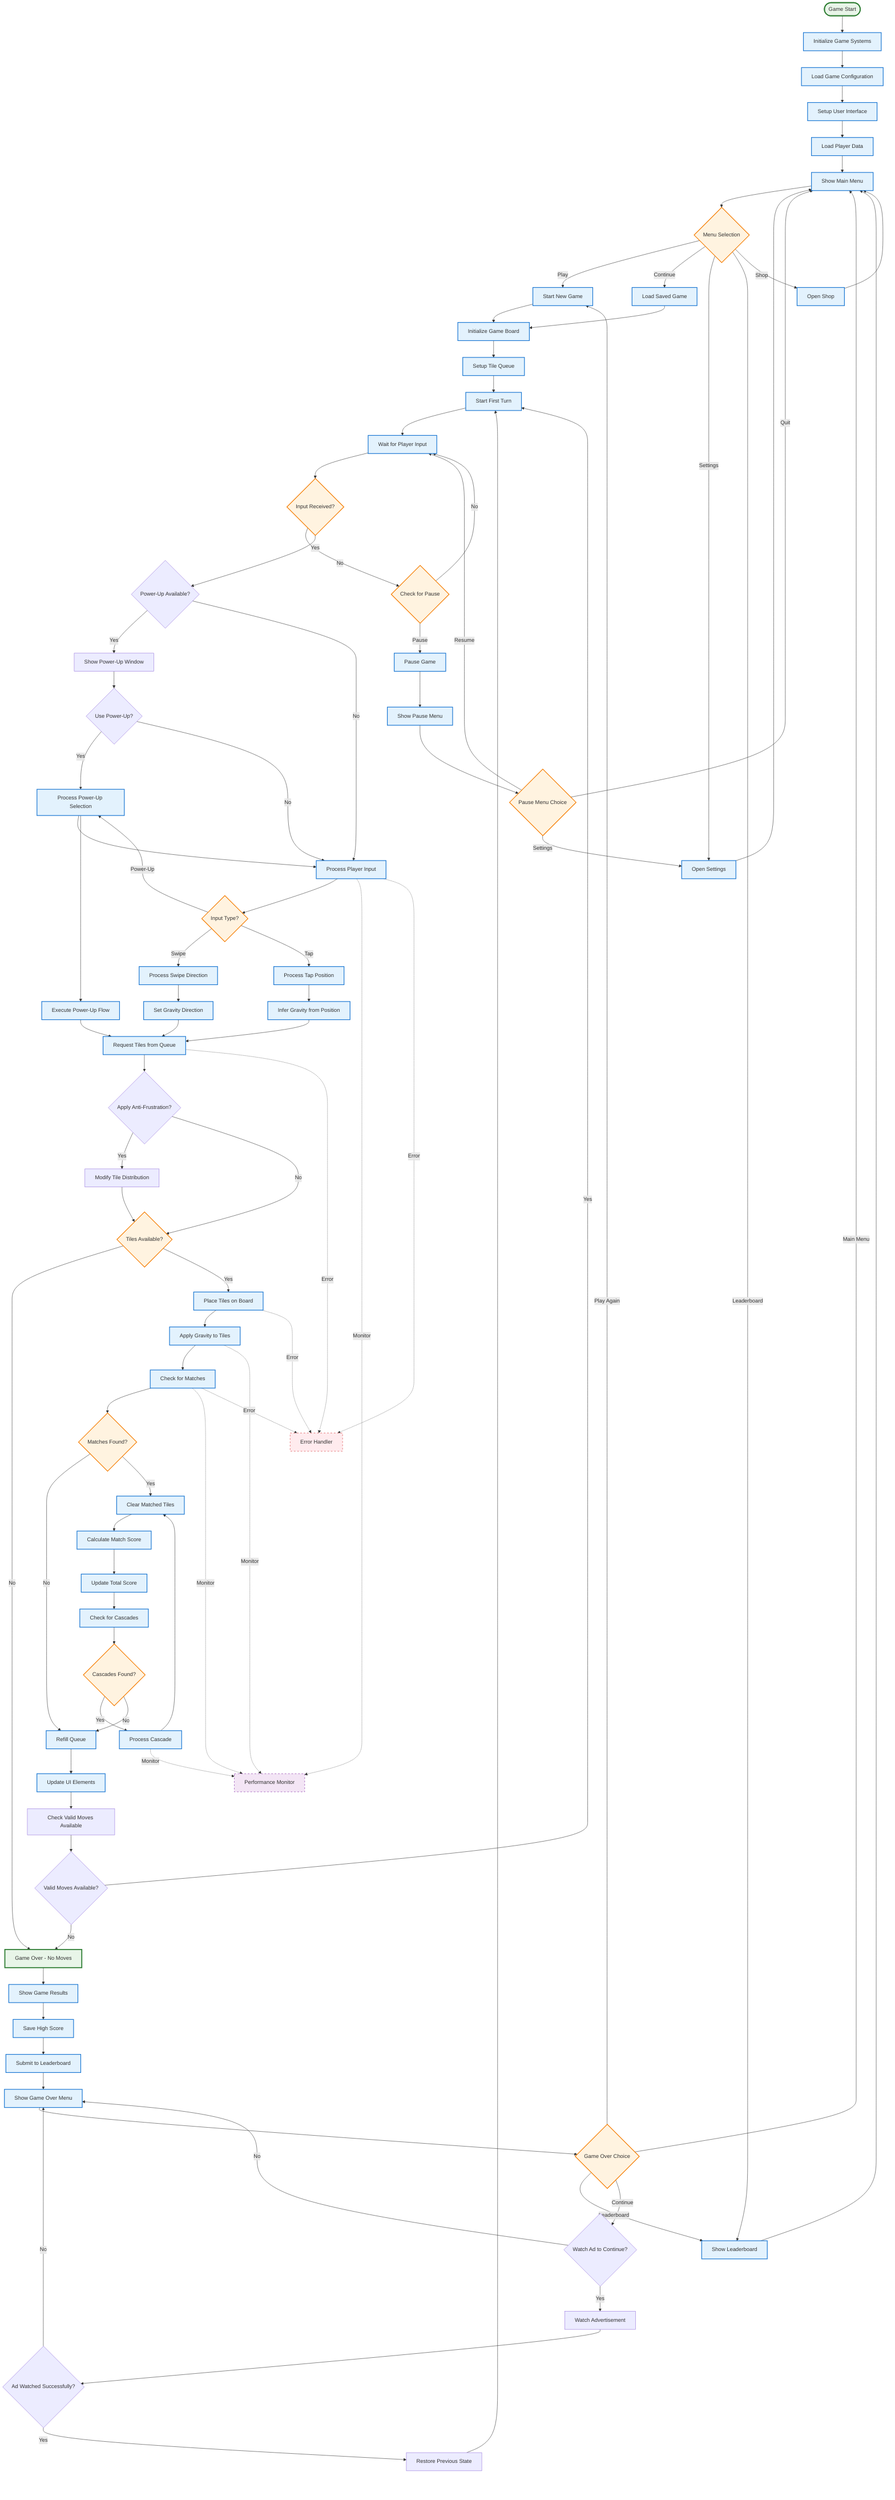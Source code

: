 flowchart TD
    Start([Game Start]) --> Initialize[Initialize Game Systems]
    Initialize --> LoadConfig[Load Game Configuration]
    LoadConfig --> SetupUI[Setup User Interface]
    SetupUI --> LoadPlayerData[Load Player Data]
    LoadPlayerData --> ShowMenu[Show Main Menu]
    
    ShowMenu --> MenuChoice{Menu Selection}
    MenuChoice -->|Play| StartGame[Start New Game]
    MenuChoice -->|Continue| LoadGame[Load Saved Game]
    MenuChoice -->|Settings| OpenSettings[Open Settings]
    MenuChoice -->|Leaderboard| ShowLeaderboard[Show Leaderboard]
    MenuChoice -->|Shop| OpenShop[Open Shop]
    
    OpenSettings --> ShowMenu
    ShowLeaderboard --> ShowMenu
    OpenShop --> ShowMenu
    
    StartGame --> InitializeBoard[Initialize Game Board]
    LoadGame --> InitializeBoard
    InitializeBoard --> SetupQueue[Setup Tile Queue]
    SetupQueue --> StartTurn[Start First Turn]
    
    StartTurn --> WaitInput[Wait for Player Input]
    WaitInput --> InputReceived{Input Received?}
    InputReceived -->|No| CheckPause{Check for Pause}
    CheckPause -->|Pause| PauseGame[Pause Game]
    CheckPause -->|No| WaitInput
    
    PauseGame --> PauseMenu[Show Pause Menu]
    PauseMenu --> PauseChoice{Pause Menu Choice}
    PauseChoice -->|Resume| WaitInput
    PauseChoice -->|Settings| OpenSettings
    PauseChoice -->|Quit| ShowMenu
    
    InputReceived -->|Yes| CheckPowerUpAvailable{Power-Up Available?}
    CheckPowerUpAvailable -->|Yes| PowerUpWindow[Show Power-Up Window]
    CheckPowerUpAvailable -->|No| ProcessInput[Process Player Input]
    
    PowerUpWindow --> PowerUpChoice{Use Power-Up?}
    PowerUpChoice -->|Yes| ProcessPowerUp[Process Power-Up Selection]
    PowerUpChoice -->|No| ProcessInput
    ProcessPowerUp --> ProcessInput
    ProcessInput --> InputType{Input Type?}
    
    InputType -->|Swipe| ProcessSwipe[Process Swipe Direction]
    InputType -->|Tap| ProcessTap[Process Tap Position]
    InputType -->|Power-Up| ProcessPowerUp[Process Power-Up Selection]
    
    ProcessSwipe --> SetGravity[Set Gravity Direction]
    ProcessTap --> InferGravity[Infer Gravity from Position]
    SetGravity --> RequestTiles[Request Tiles from Queue]
    InferGravity --> RequestTiles
    
    ProcessPowerUp --> PowerUpFlow[Execute Power-Up Flow]
    PowerUpFlow --> RequestTiles
    
    RequestTiles --> CheckAntiFrustration{Apply Anti-Frustration?}
    CheckAntiFrustration -->|Yes| ModifyTileDistribution[Modify Tile Distribution]
    ModifyTileDistribution --> TilesAvailable{Tiles Available?}
    CheckAntiFrustration -->|No| TilesAvailable
    TilesAvailable -->|No| GameOver[Game Over - No Moves]
    TilesAvailable -->|Yes| PlaceTiles[Place Tiles on Board]
    
    PlaceTiles --> ApplyGravity[Apply Gravity to Tiles]
    ApplyGravity --> CheckMatches[Check for Matches]
    
    CheckMatches --> MatchesFound{Matches Found?}
    MatchesFound -->|No| RefillQueue[Refill Queue]
    MatchesFound -->|Yes| ClearMatches[Clear Matched Tiles]
    
    ClearMatches --> CalculateScore[Calculate Match Score]
    CalculateScore --> UpdateScore[Update Total Score]
    UpdateScore --> CheckCascades[Check for Cascades]
    
    CheckCascades --> CascadesFound{Cascades Found?}
    CascadesFound -->|Yes| ProcessCascade[Process Cascade]
    ProcessCascade --> ClearMatches
    CascadesFound -->|No| RefillQueue
    
    RefillQueue --> UpdateUI[Update UI Elements]
    UpdateUI --> CheckValidMoves[Check Valid Moves Available]
    
    CheckValidMoves --> ValidMovesAvailable{Valid Moves Available?}
    ValidMovesAvailable -->|No| GameOver
    ValidMovesAvailable -->|Yes| StartTurn
    
    GameOver --> ShowResults[Show Game Results]
    ShowResults --> SaveScore[Save High Score]
    SaveScore --> SubmitScore[Submit to Leaderboard]
    SubmitScore --> GameOverMenu[Show Game Over Menu]
    
    GameOverMenu --> GameOverChoice{Game Over Choice}
    GameOverChoice -->|Play Again| StartGame
    GameOverChoice -->|Main Menu| ShowMenu
    GameOverChoice -->|Leaderboard| ShowLeaderboard
    GameOverChoice -->|Continue| ContinueOption{Watch Ad to Continue?}
    
    ContinueOption -->|Yes| WatchAd[Watch Advertisement]
    WatchAd --> AdSuccess{Ad Watched Successfully?}
    AdSuccess -->|Yes| RestoreGameState[Restore Previous State]
    RestoreGameState --> StartTurn
    AdSuccess -->|No| GameOverMenu
    
    ContinueOption -->|No| GameOverMenu
    
    %% Performance Monitoring Points
    ProcessInput -.->|Monitor| PerfMonitor[Performance Monitor]
    ApplyGravity -.->|Monitor| PerfMonitor
    CheckMatches -.->|Monitor| PerfMonitor
    ProcessCascade -.->|Monitor| PerfMonitor
    
    %% Error Handling
    ProcessInput -.->|Error| ErrorHandler[Error Handler]
    RequestTiles -.->|Error| ErrorHandler
    PlaceTiles -.->|Error| ErrorHandler
    CheckMatches -.->|Error| ErrorHandler
    
    %% Styling
    classDef startEnd fill:#e8f5e8,stroke:#2e7d32,stroke-width:3px
    classDef process fill:#e3f2fd,stroke:#1976d2,stroke-width:2px
    classDef decision fill:#fff3e0,stroke:#f57c00,stroke-width:2px
    classDef monitor fill:#f3e5f5,stroke:#7b1fa2,stroke-width:1px,stroke-dasharray: 5 5
    classDef error fill:#ffebee,stroke:#d32f2f,stroke-width:1px,stroke-dasharray: 5 5
    
    class Start,GameOver startEnd
    class Initialize,LoadConfig,SetupUI,LoadPlayerData,ShowMenu,StartGame,LoadGame,OpenSettings,ShowLeaderboard,OpenShop,InitializeBoard,SetupQueue,StartTurn,WaitInput,ProcessInput,ProcessSwipe,ProcessTap,ProcessPowerUp,SetGravity,InferGravity,PowerUpFlow,RequestTiles,PlaceTiles,ApplyGravity,CheckMatches,ClearMatches,CalculateScore,UpdateScore,CheckCascades,ProcessCascade,RefillQueue,UpdateUI,CheckGameOver,ShowResults,SaveScore,SubmitScore,GameOverMenu,PauseGame,PauseMenu process
    class MenuChoice,InputReceived,CheckPause,PauseChoice,InputType,TilesAvailable,MatchesFound,CascadesFound,GameOverCondition,GameOverChoice decision
    class PerfMonitor monitor
    class ErrorHandler error